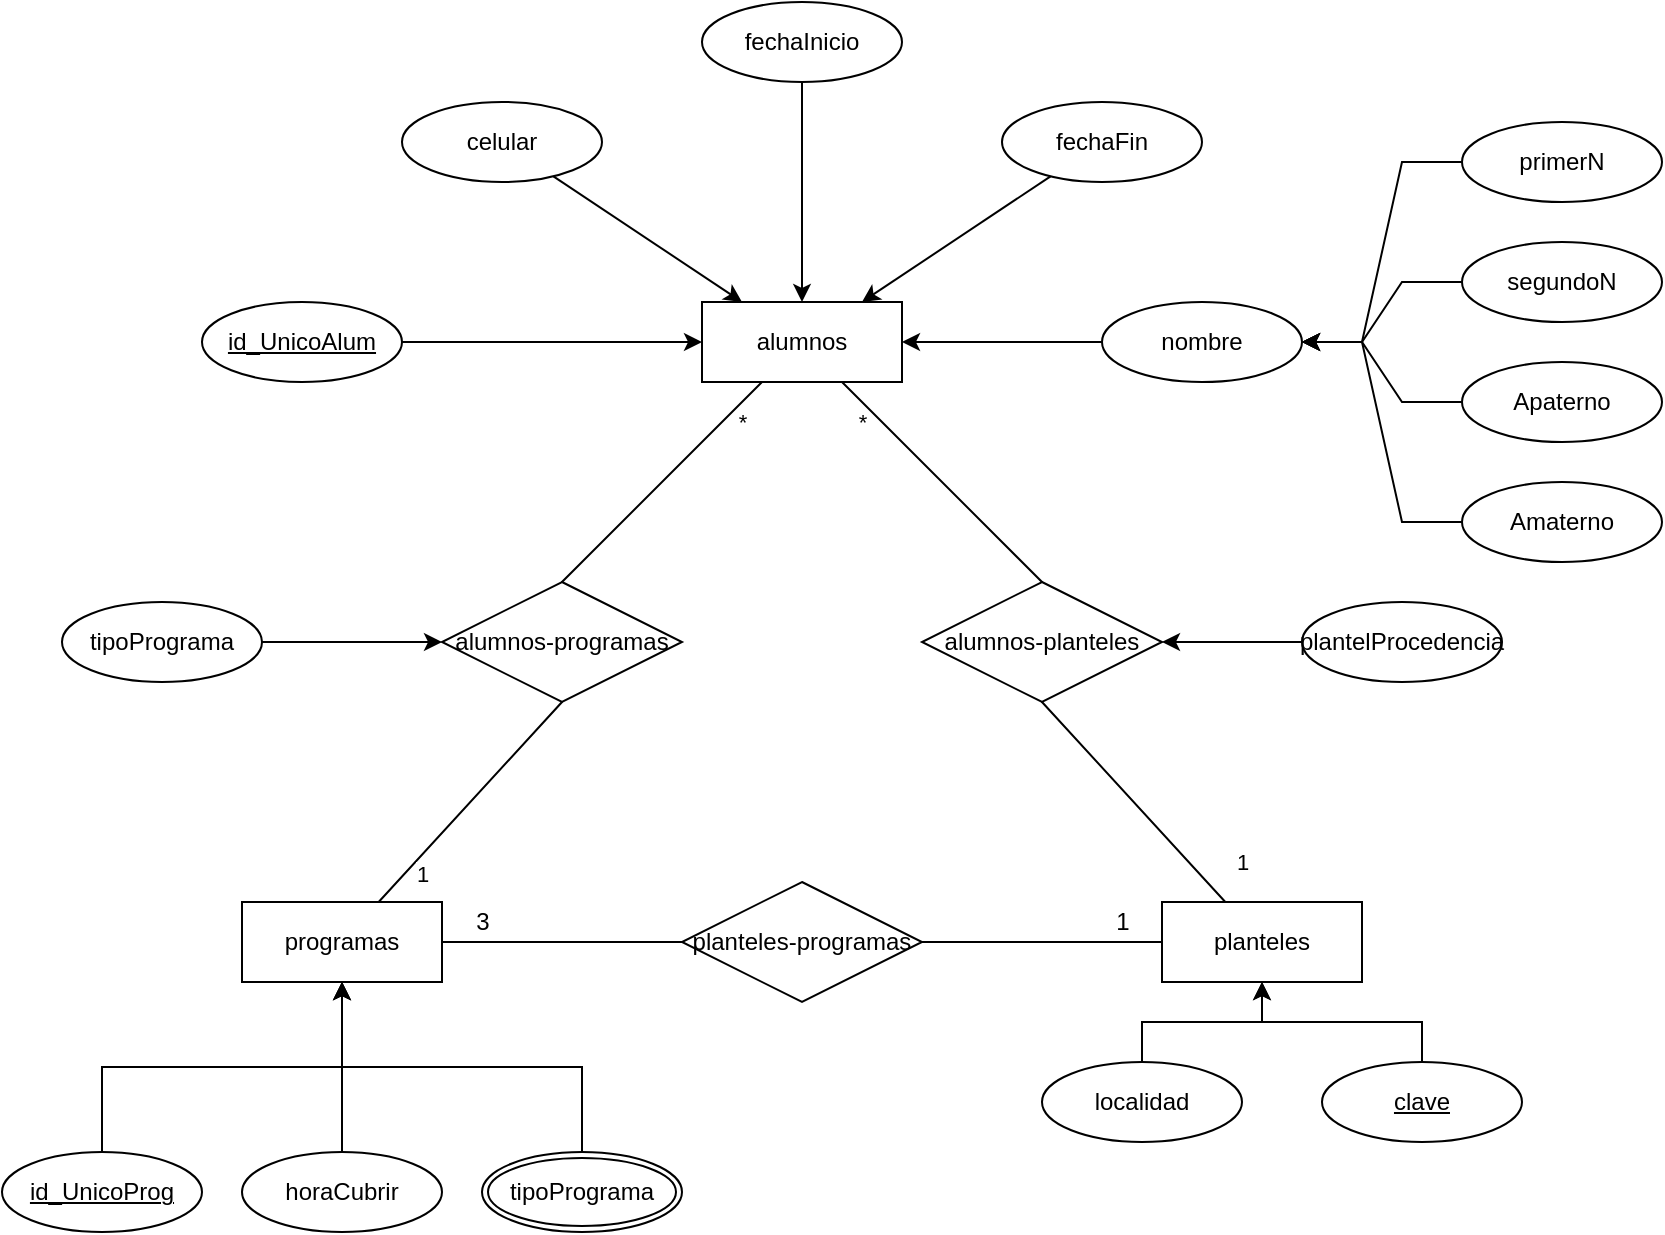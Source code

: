 <mxfile version="13.7.9" type="device"><diagram id="dWNF0He-bYcXGYc7_Y4I" name="Página-1"><mxGraphModel dx="1304" dy="1769" grid="1" gridSize="10" guides="1" tooltips="1" connect="1" arrows="1" fold="1" page="1" pageScale="1" pageWidth="827" pageHeight="1169" math="0" shadow="0"><root><mxCell id="0"/><mxCell id="1" parent="0"/><mxCell id="hNL8mrutQTGyByXi6p2L-1" value="alumnos" style="whiteSpace=wrap;html=1;align=center;" vertex="1" parent="1"><mxGeometry x="370" y="140" width="100" height="40" as="geometry"/></mxCell><mxCell id="hNL8mrutQTGyByXi6p2L-2" value="planteles" style="whiteSpace=wrap;html=1;align=center;" vertex="1" parent="1"><mxGeometry x="600" y="440" width="100" height="40" as="geometry"/></mxCell><mxCell id="hNL8mrutQTGyByXi6p2L-3" value="programas" style="whiteSpace=wrap;html=1;align=center;" vertex="1" parent="1"><mxGeometry x="140" y="440" width="100" height="40" as="geometry"/></mxCell><mxCell id="hNL8mrutQTGyByXi6p2L-20" style="edgeStyle=entityRelationEdgeStyle;rounded=0;orthogonalLoop=1;jettySize=auto;html=1;" edge="1" parent="1" source="hNL8mrutQTGyByXi6p2L-4" target="hNL8mrutQTGyByXi6p2L-8"><mxGeometry relative="1" as="geometry"/></mxCell><mxCell id="hNL8mrutQTGyByXi6p2L-4" value="Apaterno" style="ellipse;whiteSpace=wrap;html=1;align=center;" vertex="1" parent="1"><mxGeometry x="750" y="170" width="100" height="40" as="geometry"/></mxCell><mxCell id="hNL8mrutQTGyByXi6p2L-21" style="edgeStyle=entityRelationEdgeStyle;rounded=0;orthogonalLoop=1;jettySize=auto;html=1;" edge="1" parent="1" source="hNL8mrutQTGyByXi6p2L-5" target="hNL8mrutQTGyByXi6p2L-8"><mxGeometry relative="1" as="geometry"/></mxCell><mxCell id="hNL8mrutQTGyByXi6p2L-5" value="Amaterno" style="ellipse;whiteSpace=wrap;html=1;align=center;" vertex="1" parent="1"><mxGeometry x="750" y="230" width="100" height="40" as="geometry"/></mxCell><mxCell id="hNL8mrutQTGyByXi6p2L-19" style="edgeStyle=entityRelationEdgeStyle;rounded=0;orthogonalLoop=1;jettySize=auto;html=1;" edge="1" parent="1" source="hNL8mrutQTGyByXi6p2L-6" target="hNL8mrutQTGyByXi6p2L-8"><mxGeometry relative="1" as="geometry"/></mxCell><mxCell id="hNL8mrutQTGyByXi6p2L-6" value="segundoN" style="ellipse;whiteSpace=wrap;html=1;align=center;" vertex="1" parent="1"><mxGeometry x="750" y="110" width="100" height="40" as="geometry"/></mxCell><mxCell id="hNL8mrutQTGyByXi6p2L-18" style="edgeStyle=entityRelationEdgeStyle;rounded=0;orthogonalLoop=1;jettySize=auto;html=1;" edge="1" parent="1" source="hNL8mrutQTGyByXi6p2L-7" target="hNL8mrutQTGyByXi6p2L-8"><mxGeometry relative="1" as="geometry"/></mxCell><mxCell id="hNL8mrutQTGyByXi6p2L-7" value="primerN" style="ellipse;whiteSpace=wrap;html=1;align=center;" vertex="1" parent="1"><mxGeometry x="750" y="50" width="100" height="40" as="geometry"/></mxCell><mxCell id="hNL8mrutQTGyByXi6p2L-17" style="edgeStyle=none;rounded=0;orthogonalLoop=1;jettySize=auto;html=1;" edge="1" parent="1" source="hNL8mrutQTGyByXi6p2L-8" target="hNL8mrutQTGyByXi6p2L-1"><mxGeometry relative="1" as="geometry"/></mxCell><mxCell id="hNL8mrutQTGyByXi6p2L-8" value="nombre" style="ellipse;whiteSpace=wrap;html=1;align=center;" vertex="1" parent="1"><mxGeometry x="570" y="140" width="100" height="40" as="geometry"/></mxCell><mxCell id="hNL8mrutQTGyByXi6p2L-16" style="edgeStyle=none;rounded=0;orthogonalLoop=1;jettySize=auto;html=1;" edge="1" parent="1" source="hNL8mrutQTGyByXi6p2L-9" target="hNL8mrutQTGyByXi6p2L-1"><mxGeometry relative="1" as="geometry"/></mxCell><mxCell id="hNL8mrutQTGyByXi6p2L-9" value="fechaFin" style="ellipse;whiteSpace=wrap;html=1;align=center;" vertex="1" parent="1"><mxGeometry x="520" y="40" width="100" height="40" as="geometry"/></mxCell><mxCell id="hNL8mrutQTGyByXi6p2L-15" style="edgeStyle=none;rounded=0;orthogonalLoop=1;jettySize=auto;html=1;" edge="1" parent="1" source="hNL8mrutQTGyByXi6p2L-10" target="hNL8mrutQTGyByXi6p2L-1"><mxGeometry relative="1" as="geometry"/></mxCell><mxCell id="hNL8mrutQTGyByXi6p2L-10" value="fechaInicio" style="ellipse;whiteSpace=wrap;html=1;align=center;" vertex="1" parent="1"><mxGeometry x="370" y="-10" width="100" height="40" as="geometry"/></mxCell><mxCell id="hNL8mrutQTGyByXi6p2L-14" style="rounded=0;orthogonalLoop=1;jettySize=auto;html=1;elbow=vertical;" edge="1" parent="1" source="hNL8mrutQTGyByXi6p2L-11" target="hNL8mrutQTGyByXi6p2L-1"><mxGeometry relative="1" as="geometry"/></mxCell><mxCell id="hNL8mrutQTGyByXi6p2L-11" value="celular" style="ellipse;whiteSpace=wrap;html=1;align=center;" vertex="1" parent="1"><mxGeometry x="220" y="40" width="100" height="40" as="geometry"/></mxCell><mxCell id="hNL8mrutQTGyByXi6p2L-13" style="edgeStyle=orthogonalEdgeStyle;rounded=0;orthogonalLoop=1;jettySize=auto;html=1;" edge="1" parent="1" source="hNL8mrutQTGyByXi6p2L-12" target="hNL8mrutQTGyByXi6p2L-1"><mxGeometry relative="1" as="geometry"/></mxCell><mxCell id="hNL8mrutQTGyByXi6p2L-12" value="id_UnicoAlum" style="ellipse;whiteSpace=wrap;html=1;align=center;fontStyle=4;" vertex="1" parent="1"><mxGeometry x="120" y="140" width="100" height="40" as="geometry"/></mxCell><mxCell id="hNL8mrutQTGyByXi6p2L-25" value="" style="endArrow=none;html=1;rounded=0;" edge="1" parent="1" source="hNL8mrutQTGyByXi6p2L-1" target="hNL8mrutQTGyByXi6p2L-3"><mxGeometry relative="1" as="geometry"><mxPoint x="340" y="360" as="sourcePoint"/><mxPoint x="500" y="360" as="targetPoint"/><Array as="points"><mxPoint x="300" y="280"/><mxPoint x="300" y="340"/></Array></mxGeometry></mxCell><mxCell id="hNL8mrutQTGyByXi6p2L-45" value="*" style="edgeLabel;html=1;align=center;verticalAlign=middle;resizable=0;points=[];" vertex="1" connectable="0" parent="hNL8mrutQTGyByXi6p2L-25"><mxGeometry x="-0.866" y="1" relative="1" as="geometry"><mxPoint x="5.26" y="3.33" as="offset"/></mxGeometry></mxCell><mxCell id="hNL8mrutQTGyByXi6p2L-46" value="1" style="edgeLabel;html=1;align=center;verticalAlign=middle;resizable=0;points=[];" vertex="1" connectable="0" parent="hNL8mrutQTGyByXi6p2L-25"><mxGeometry x="0.887" relative="1" as="geometry"><mxPoint x="8.78" as="offset"/></mxGeometry></mxCell><mxCell id="hNL8mrutQTGyByXi6p2L-22" value="alumnos-programas" style="shape=rhombus;perimeter=rhombusPerimeter;whiteSpace=wrap;html=1;align=center;" vertex="1" parent="1"><mxGeometry x="240" y="280" width="120" height="60" as="geometry"/></mxCell><mxCell id="hNL8mrutQTGyByXi6p2L-26" value="1" style="endArrow=none;html=1;rounded=0;" edge="1" parent="1" source="hNL8mrutQTGyByXi6p2L-2" target="hNL8mrutQTGyByXi6p2L-1"><mxGeometry relative="1" as="geometry"><mxPoint x="340" y="360" as="sourcePoint"/><mxPoint x="500" y="360" as="targetPoint"/><Array as="points"><mxPoint x="540" y="340"/><mxPoint x="540" y="280"/></Array></mxGeometry></mxCell><mxCell id="hNL8mrutQTGyByXi6p2L-49" value="1" style="edgeLabel;html=1;align=center;verticalAlign=middle;resizable=0;points=[];" vertex="1" connectable="0" parent="hNL8mrutQTGyByXi6p2L-26"><mxGeometry x="-0.908" relative="1" as="geometry"><mxPoint x="18.76" y="-8.63" as="offset"/></mxGeometry></mxCell><mxCell id="hNL8mrutQTGyByXi6p2L-50" value="*" style="edgeLabel;html=1;align=center;verticalAlign=middle;resizable=0;points=[];" vertex="1" connectable="0" parent="hNL8mrutQTGyByXi6p2L-26"><mxGeometry x="0.913" y="1" relative="1" as="geometry"><mxPoint x="0.25" y="8.83" as="offset"/></mxGeometry></mxCell><mxCell id="hNL8mrutQTGyByXi6p2L-23" value="alumnos-planteles" style="shape=rhombus;perimeter=rhombusPerimeter;whiteSpace=wrap;html=1;align=center;" vertex="1" parent="1"><mxGeometry x="480" y="280" width="120" height="60" as="geometry"/></mxCell><mxCell id="hNL8mrutQTGyByXi6p2L-27" value="" style="endArrow=none;html=1;rounded=0;" edge="1" parent="1" source="hNL8mrutQTGyByXi6p2L-3" target="hNL8mrutQTGyByXi6p2L-2"><mxGeometry relative="1" as="geometry"><mxPoint x="340" y="360" as="sourcePoint"/><mxPoint x="500" y="360" as="targetPoint"/></mxGeometry></mxCell><mxCell id="hNL8mrutQTGyByXi6p2L-24" value="planteles-programas" style="shape=rhombus;perimeter=rhombusPerimeter;whiteSpace=wrap;html=1;align=center;" vertex="1" parent="1"><mxGeometry x="360" y="430" width="120" height="60" as="geometry"/></mxCell><mxCell id="hNL8mrutQTGyByXi6p2L-30" style="edgeStyle=entityRelationEdgeStyle;rounded=0;orthogonalLoop=1;jettySize=auto;html=1;" edge="1" parent="1" source="hNL8mrutQTGyByXi6p2L-28" target="hNL8mrutQTGyByXi6p2L-22"><mxGeometry relative="1" as="geometry"/></mxCell><mxCell id="hNL8mrutQTGyByXi6p2L-28" value="tipoPrograma" style="ellipse;whiteSpace=wrap;html=1;align=center;" vertex="1" parent="1"><mxGeometry x="50" y="290" width="100" height="40" as="geometry"/></mxCell><mxCell id="hNL8mrutQTGyByXi6p2L-31" style="rounded=0;orthogonalLoop=1;jettySize=auto;html=1;entryX=1;entryY=0.5;entryDx=0;entryDy=0;" edge="1" parent="1" source="hNL8mrutQTGyByXi6p2L-29" target="hNL8mrutQTGyByXi6p2L-23"><mxGeometry relative="1" as="geometry"/></mxCell><mxCell id="hNL8mrutQTGyByXi6p2L-29" value="plantelProcedencia" style="ellipse;whiteSpace=wrap;html=1;align=center;" vertex="1" parent="1"><mxGeometry x="670" y="290" width="100" height="40" as="geometry"/></mxCell><mxCell id="hNL8mrutQTGyByXi6p2L-36" style="edgeStyle=elbowEdgeStyle;rounded=0;orthogonalLoop=1;jettySize=auto;html=1;elbow=vertical;" edge="1" parent="1" source="hNL8mrutQTGyByXi6p2L-32" target="hNL8mrutQTGyByXi6p2L-3"><mxGeometry relative="1" as="geometry"/></mxCell><mxCell id="hNL8mrutQTGyByXi6p2L-32" value="id_UnicoProg" style="ellipse;whiteSpace=wrap;html=1;align=center;fontStyle=4;" vertex="1" parent="1"><mxGeometry x="20" y="565" width="100" height="40" as="geometry"/></mxCell><mxCell id="hNL8mrutQTGyByXi6p2L-38" style="edgeStyle=elbowEdgeStyle;rounded=0;orthogonalLoop=1;jettySize=auto;html=1;elbow=vertical;" edge="1" parent="1" source="hNL8mrutQTGyByXi6p2L-33" target="hNL8mrutQTGyByXi6p2L-3"><mxGeometry relative="1" as="geometry"/></mxCell><mxCell id="hNL8mrutQTGyByXi6p2L-33" value="tipoPrograma" style="ellipse;shape=doubleEllipse;margin=3;whiteSpace=wrap;html=1;align=center;" vertex="1" parent="1"><mxGeometry x="260" y="565" width="100" height="40" as="geometry"/></mxCell><mxCell id="hNL8mrutQTGyByXi6p2L-37" style="edgeStyle=elbowEdgeStyle;rounded=0;orthogonalLoop=1;jettySize=auto;html=1;" edge="1" parent="1" source="hNL8mrutQTGyByXi6p2L-34" target="hNL8mrutQTGyByXi6p2L-3"><mxGeometry relative="1" as="geometry"/></mxCell><mxCell id="hNL8mrutQTGyByXi6p2L-34" value="horaCubrir" style="ellipse;whiteSpace=wrap;html=1;align=center;" vertex="1" parent="1"><mxGeometry x="140" y="565" width="100" height="40" as="geometry"/></mxCell><mxCell id="hNL8mrutQTGyByXi6p2L-44" style="edgeStyle=elbowEdgeStyle;rounded=0;orthogonalLoop=1;jettySize=auto;elbow=vertical;html=1;" edge="1" parent="1" source="hNL8mrutQTGyByXi6p2L-39" target="hNL8mrutQTGyByXi6p2L-2"><mxGeometry relative="1" as="geometry"/></mxCell><mxCell id="hNL8mrutQTGyByXi6p2L-39" value="clave" style="ellipse;whiteSpace=wrap;html=1;align=center;fontStyle=4;" vertex="1" parent="1"><mxGeometry x="680" y="520" width="100" height="40" as="geometry"/></mxCell><mxCell id="hNL8mrutQTGyByXi6p2L-43" style="edgeStyle=elbowEdgeStyle;rounded=0;orthogonalLoop=1;jettySize=auto;elbow=vertical;html=1;" edge="1" parent="1" source="hNL8mrutQTGyByXi6p2L-40" target="hNL8mrutQTGyByXi6p2L-2"><mxGeometry relative="1" as="geometry"/></mxCell><mxCell id="hNL8mrutQTGyByXi6p2L-40" value="localidad" style="ellipse;whiteSpace=wrap;html=1;align=center;" vertex="1" parent="1"><mxGeometry x="540" y="520" width="100" height="40" as="geometry"/></mxCell><mxCell id="hNL8mrutQTGyByXi6p2L-47" value="3" style="text;html=1;align=center;verticalAlign=middle;resizable=0;points=[];autosize=1;" vertex="1" parent="1"><mxGeometry x="250" y="440" width="20" height="20" as="geometry"/></mxCell><mxCell id="hNL8mrutQTGyByXi6p2L-48" value="1" style="text;html=1;align=center;verticalAlign=middle;resizable=0;points=[];autosize=1;" vertex="1" parent="1"><mxGeometry x="570" y="440" width="20" height="20" as="geometry"/></mxCell></root></mxGraphModel></diagram></mxfile>